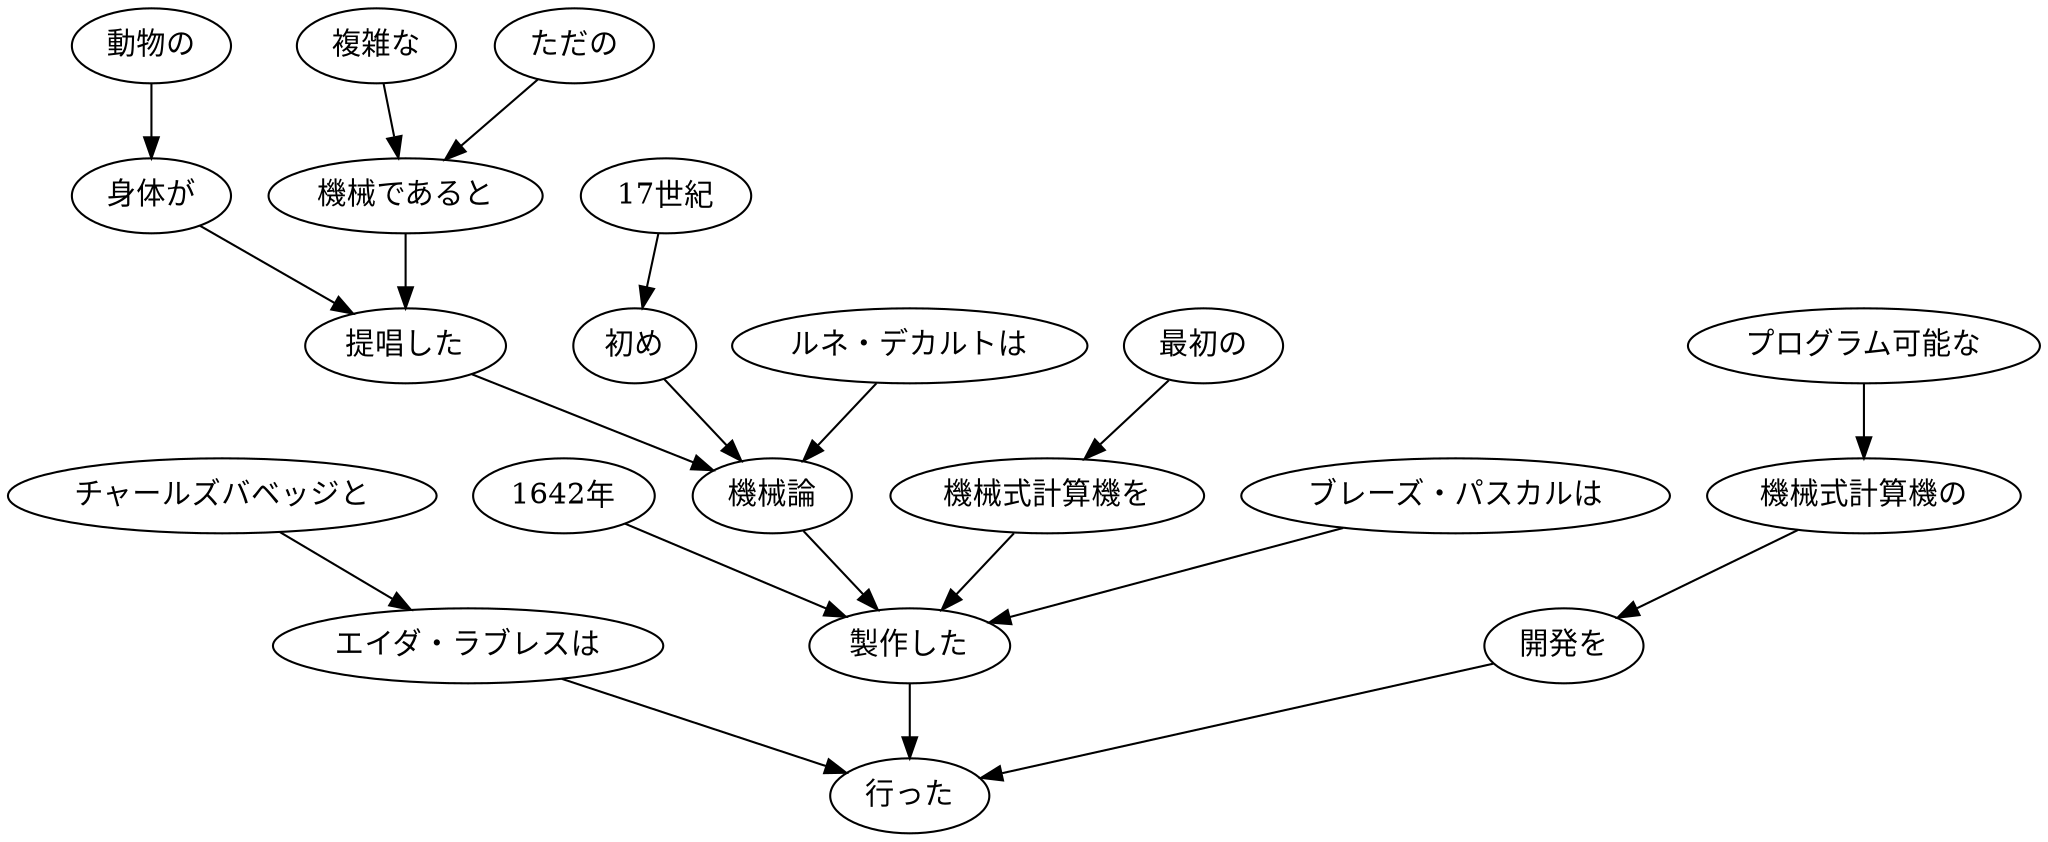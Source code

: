 // ans44
digraph {
	0 [label="17世紀"]
	1 [label="初め"]
	0 -> 1
	1 [label="初め"]
	9 [label="機械論"]
	1 -> 9
	2 [label="ルネ・デカルトは"]
	9 [label="機械論"]
	2 -> 9
	3 [label="動物の"]
	4 [label="身体が"]
	3 -> 4
	4 [label="身体が"]
	8 [label="提唱した"]
	4 -> 8
	5 [label="ただの"]
	7 [label="機械であると"]
	5 -> 7
	6 [label="複雑な"]
	7 [label="機械であると"]
	6 -> 7
	7 [label="機械であると"]
	8 [label="提唱した"]
	7 -> 8
	8 [label="提唱した"]
	9 [label="機械論"]
	8 -> 9
	9 [label="機械論"]
	14 [label="製作した"]
	9 -> 14
	10 [label="ブレーズ・パスカルは"]
	14 [label="製作した"]
	10 -> 14
	11 [label="1642年"]
	14 [label="製作した"]
	11 -> 14
	12 [label="最初の"]
	13 [label="機械式計算機を"]
	12 -> 13
	13 [label="機械式計算機を"]
	14 [label="製作した"]
	13 -> 14
	14 [label="製作した"]
	20 [label="行った"]
	14 -> 20
	15 [label="チャールズバベッジと"]
	16 [label="エイダ・ラブレスは"]
	15 -> 16
	16 [label="エイダ・ラブレスは"]
	20 [label="行った"]
	16 -> 20
	17 [label="プログラム可能な"]
	18 [label="機械式計算機の"]
	17 -> 18
	18 [label="機械式計算機の"]
	19 [label="開発を"]
	18 -> 19
	19 [label="開発を"]
	20 [label="行った"]
	19 -> 20
}
